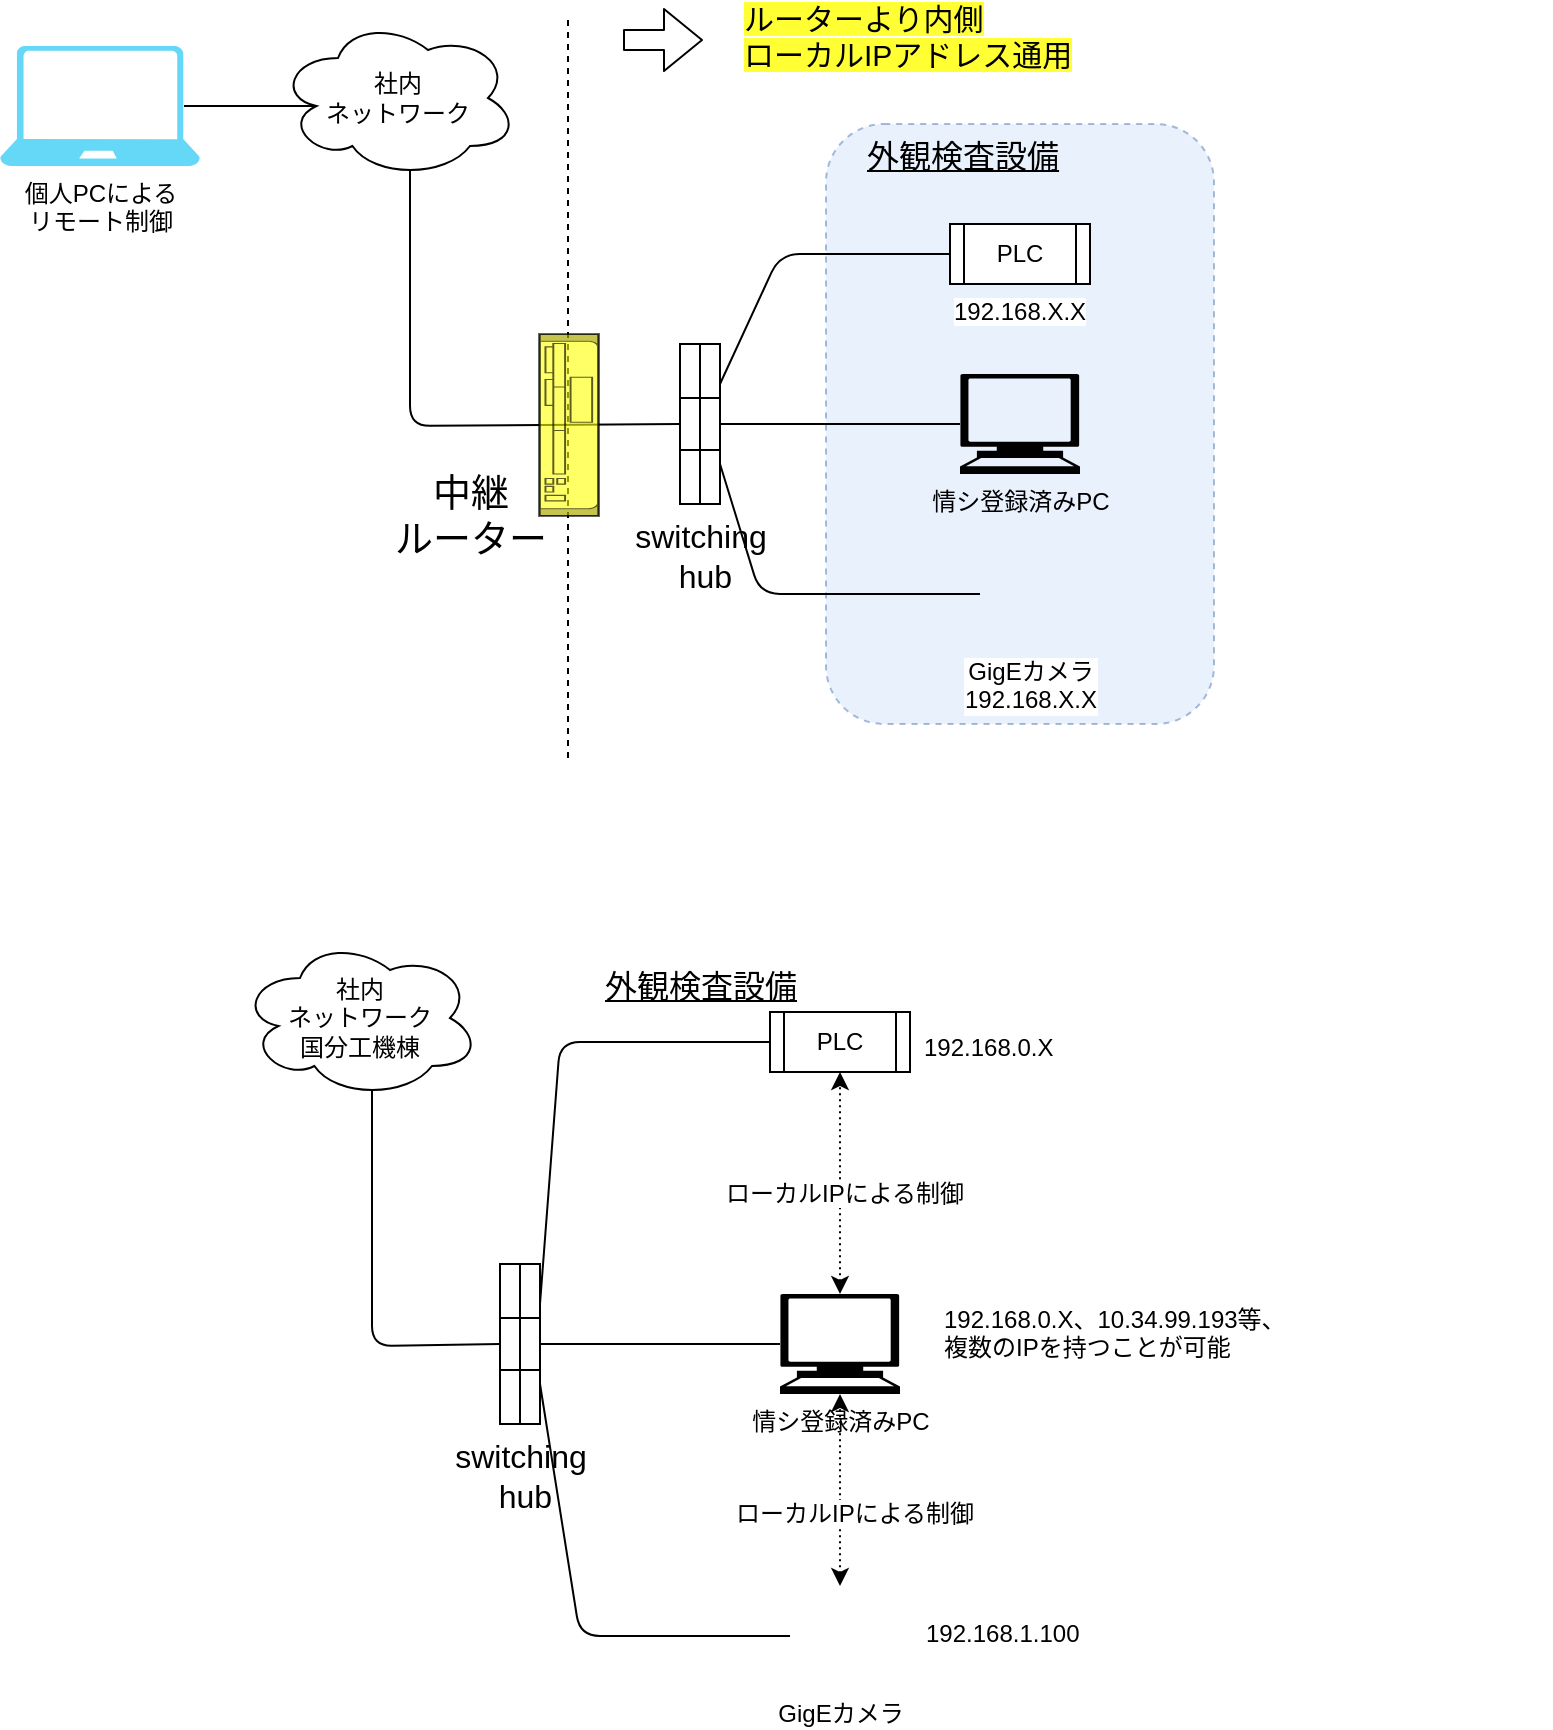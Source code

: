 <mxfile version="14.4.3" type="github">
  <diagram id="3iffs5BznpFNn3Ydb_YM" name="ページ1">
    <mxGraphModel dx="1038" dy="548" grid="1" gridSize="10" guides="1" tooltips="1" connect="1" arrows="1" fold="1" page="1" pageScale="1" pageWidth="827" pageHeight="1169" math="0" shadow="0">
      <root>
        <mxCell id="0" />
        <mxCell id="1" parent="0" />
        <mxCell id="lqfH3k4cmE6oizjZRTN2-33" value="" style="rounded=1;whiteSpace=wrap;html=1;dashed=1;labelBackgroundColor=none;fillColor=#dae8fc;strokeColor=#6c8ebf;opacity=60;" parent="1" vertex="1">
          <mxGeometry x="513" y="99" width="194" height="300" as="geometry" />
        </mxCell>
        <mxCell id="lqfH3k4cmE6oizjZRTN2-1" value="情シ登録済みPC" style="shape=mxgraph.signs.tech.computer;html=1;pointerEvents=1;fillColor=#000000;strokeColor=none;verticalLabelPosition=bottom;verticalAlign=top;align=center;" parent="1" vertex="1">
          <mxGeometry x="580" y="224" width="60" height="50" as="geometry" />
        </mxCell>
        <mxCell id="lqfH3k4cmE6oizjZRTN2-2" value="社内&lt;br&gt;ネットワーク" style="ellipse;shape=cloud;whiteSpace=wrap;html=1;" parent="1" vertex="1">
          <mxGeometry x="239" y="46" width="120" height="80" as="geometry" />
        </mxCell>
        <mxCell id="lqfH3k4cmE6oizjZRTN2-5" value="" style="shape=process;whiteSpace=wrap;html=1;backgroundOutline=1;size=0.333;rotation=90;fillColor=#FFFFFF;" parent="1" vertex="1">
          <mxGeometry x="410" y="239" width="80" height="20" as="geometry" />
        </mxCell>
        <mxCell id="lqfH3k4cmE6oizjZRTN2-10" value="GigEカメラ&lt;br&gt;192.168.X.X" style="shape=image;html=1;verticalAlign=top;verticalLabelPosition=bottom;labelBackgroundColor=#ffffff;imageAspect=0;aspect=fixed;image=https://cdn2.iconfinder.com/data/icons/ios-7-icons/50/video_camera-128.png" parent="1" vertex="1">
          <mxGeometry x="590" y="309" width="50" height="50" as="geometry" />
        </mxCell>
        <mxCell id="lqfH3k4cmE6oizjZRTN2-11" value="" style="endArrow=none;html=1;entryX=0;entryY=0.5;entryDx=0;entryDy=0;exitX=0.25;exitY=0;exitDx=0;exitDy=0;" parent="1" source="lqfH3k4cmE6oizjZRTN2-5" target="lqfH3k4cmE6oizjZRTN2-26" edge="1">
          <mxGeometry width="50" height="50" relative="1" as="geometry">
            <mxPoint x="360" y="379" as="sourcePoint" />
            <mxPoint x="580" y="155" as="targetPoint" />
            <Array as="points">
              <mxPoint x="490" y="164" />
            </Array>
          </mxGeometry>
        </mxCell>
        <mxCell id="lqfH3k4cmE6oizjZRTN2-12" value="" style="endArrow=none;html=1;entryX=0;entryY=0.5;entryDx=0;entryDy=0;exitX=0.75;exitY=0;exitDx=0;exitDy=0;" parent="1" source="lqfH3k4cmE6oizjZRTN2-5" target="lqfH3k4cmE6oizjZRTN2-10" edge="1">
          <mxGeometry width="50" height="50" relative="1" as="geometry">
            <mxPoint x="470" y="239" as="sourcePoint" />
            <mxPoint x="565" y="164" as="targetPoint" />
            <Array as="points">
              <mxPoint x="480" y="334" />
            </Array>
          </mxGeometry>
        </mxCell>
        <mxCell id="lqfH3k4cmE6oizjZRTN2-15" value="" style="endArrow=none;html=1;entryX=0;entryY=0.5;entryDx=0;entryDy=0;entryPerimeter=0;exitX=0.5;exitY=0;exitDx=0;exitDy=0;" parent="1" source="lqfH3k4cmE6oizjZRTN2-5" target="lqfH3k4cmE6oizjZRTN2-1" edge="1">
          <mxGeometry width="50" height="50" relative="1" as="geometry">
            <mxPoint x="360" y="379" as="sourcePoint" />
            <mxPoint x="410" y="329" as="targetPoint" />
          </mxGeometry>
        </mxCell>
        <mxCell id="lqfH3k4cmE6oizjZRTN2-17" value="" style="endArrow=none;html=1;entryX=0.55;entryY=0.95;entryDx=0;entryDy=0;exitX=0.5;exitY=1;exitDx=0;exitDy=0;entryPerimeter=0;" parent="1" source="lqfH3k4cmE6oizjZRTN2-5" target="lqfH3k4cmE6oizjZRTN2-2" edge="1">
          <mxGeometry width="50" height="50" relative="1" as="geometry">
            <mxPoint x="422" y="240" as="sourcePoint" />
            <mxPoint x="542" y="165" as="targetPoint" />
            <Array as="points">
              <mxPoint x="305" y="250" />
            </Array>
          </mxGeometry>
        </mxCell>
        <mxCell id="lqfH3k4cmE6oizjZRTN2-18" value="" style="endArrow=none;html=1;entryX=0;entryY=0.5;entryDx=0;entryDy=0;exitX=1;exitY=0.5;exitDx=0;exitDy=0;" parent="1" source="lqfH3k4cmE6oizjZRTN2-5" target="lqfH3k4cmE6oizjZRTN2-5" edge="1">
          <mxGeometry width="50" height="50" relative="1" as="geometry">
            <mxPoint x="410" y="419" as="sourcePoint" />
            <mxPoint x="460" y="369" as="targetPoint" />
          </mxGeometry>
        </mxCell>
        <mxCell id="lqfH3k4cmE6oizjZRTN2-26" value="PLC" style="shape=process;whiteSpace=wrap;html=1;backgroundOutline=1;" parent="1" vertex="1">
          <mxGeometry x="575" y="149" width="70" height="30" as="geometry" />
        </mxCell>
        <mxCell id="lqfH3k4cmE6oizjZRTN2-28" value="&lt;span style=&quot;color: rgb(0 , 0 , 0) ; font-family: &amp;#34;helvetica&amp;#34; ; font-size: 12px ; font-style: normal ; font-weight: 400 ; letter-spacing: normal ; text-align: center ; text-indent: 0px ; text-transform: none ; word-spacing: 0px ; background-color: rgb(255 , 255 , 255) ; display: inline ; float: none&quot;&gt;192.168.X.X&lt;/span&gt;" style="text;whiteSpace=wrap;html=1;" parent="1" vertex="1">
          <mxGeometry x="575" y="179" width="90" height="20" as="geometry" />
        </mxCell>
        <mxCell id="lqfH3k4cmE6oizjZRTN2-29" value="&lt;font style=&quot;font-size: 19px&quot;&gt;中継&lt;br&gt;ルーター&lt;/font&gt;" style="text;html=1;align=center;verticalAlign=middle;resizable=0;points=[];autosize=1;" parent="1" vertex="1">
          <mxGeometry x="290" y="274.5" width="90" height="40" as="geometry" />
        </mxCell>
        <mxCell id="lqfH3k4cmE6oizjZRTN2-31" value="" style="shape=flexArrow;endArrow=classic;html=1;" parent="1" edge="1">
          <mxGeometry width="50" height="50" relative="1" as="geometry">
            <mxPoint x="411.5" y="57" as="sourcePoint" />
            <mxPoint x="451.5" y="57" as="targetPoint" />
          </mxGeometry>
        </mxCell>
        <mxCell id="lqfH3k4cmE6oizjZRTN2-32" value="&lt;font style=&quot;font-size: 15px&quot;&gt;&lt;span style=&quot;background-color: rgb(255 , 255 , 51)&quot;&gt;ルーターより内側&lt;br&gt;ローカルIPアドレス通用&lt;/span&gt;&lt;br&gt;&lt;/font&gt;" style="text;html=1;align=left;verticalAlign=middle;resizable=0;points=[];autosize=1;" parent="1" vertex="1">
          <mxGeometry x="470" y="40" width="180" height="30" as="geometry" />
        </mxCell>
        <mxCell id="lqfH3k4cmE6oizjZRTN2-36" style="edgeStyle=orthogonalEdgeStyle;rounded=0;orthogonalLoop=1;jettySize=auto;html=1;exitX=0.5;exitY=1;exitDx=0;exitDy=0;" parent="1" source="lqfH3k4cmE6oizjZRTN2-33" target="lqfH3k4cmE6oizjZRTN2-33" edge="1">
          <mxGeometry relative="1" as="geometry" />
        </mxCell>
        <mxCell id="lqfH3k4cmE6oizjZRTN2-37" value="&lt;font style=&quot;font-size: 16px&quot;&gt;&lt;u&gt;外観検査設備&lt;/u&gt;&lt;/font&gt;" style="text;html=1;align=center;verticalAlign=middle;resizable=0;points=[];autosize=1;" parent="1" vertex="1">
          <mxGeometry x="526" y="105" width="110" height="20" as="geometry" />
        </mxCell>
        <mxCell id="lqfH3k4cmE6oizjZRTN2-39" value="個人PCによる&lt;br&gt;リモート制御" style="verticalLabelPosition=bottom;html=1;verticalAlign=top;align=center;strokeColor=none;fillColor=#00BEF2;shape=mxgraph.azure.laptop;pointerEvents=1;dashed=1;labelBackgroundColor=none;opacity=60;" parent="1" vertex="1">
          <mxGeometry x="100" y="60" width="100" height="60" as="geometry" />
        </mxCell>
        <mxCell id="lqfH3k4cmE6oizjZRTN2-40" value="" style="endArrow=none;html=1;entryX=0.92;entryY=0.5;entryDx=0;entryDy=0;entryPerimeter=0;exitX=0.16;exitY=0.55;exitDx=0;exitDy=0;exitPerimeter=0;" parent="1" source="lqfH3k4cmE6oizjZRTN2-2" target="lqfH3k4cmE6oizjZRTN2-39" edge="1">
          <mxGeometry width="50" height="50" relative="1" as="geometry">
            <mxPoint x="469" y="180" as="sourcePoint" />
            <mxPoint x="519" y="130" as="targetPoint" />
          </mxGeometry>
        </mxCell>
        <mxCell id="lqfH3k4cmE6oizjZRTN2-30" value="" style="endArrow=none;dashed=1;html=1;" parent="1" edge="1">
          <mxGeometry width="50" height="50" relative="1" as="geometry">
            <mxPoint x="384" y="416" as="sourcePoint" />
            <mxPoint x="384" y="46" as="targetPoint" />
          </mxGeometry>
        </mxCell>
        <mxCell id="lqfH3k4cmE6oizjZRTN2-48" value="&lt;span style=&quot;font-size: 16px&quot;&gt;switching&lt;br&gt;&amp;nbsp;hub&lt;/span&gt;" style="text;html=1;align=center;verticalAlign=middle;resizable=0;points=[];autosize=1;" parent="1" vertex="1">
          <mxGeometry x="410" y="300" width="80" height="30" as="geometry" />
        </mxCell>
        <mxCell id="lqfH3k4cmE6oizjZRTN2-50" value="" style="shape=mxgraph.rack.cisco.cisco_1941_series_integrated_services_router;html=1;labelPosition=right;align=left;spacingLeft=15;dashed=0;shadow=0;labelBackgroundColor=none;opacity=60;rotation=90;fillColor=#FFFF00;" parent="1" vertex="1">
          <mxGeometry x="339" y="234.5" width="91" height="30" as="geometry" />
        </mxCell>
        <mxCell id="lqfH3k4cmE6oizjZRTN2-53" value="情シ登録済みPC" style="shape=mxgraph.signs.tech.computer;html=1;pointerEvents=1;fillColor=#000000;strokeColor=none;verticalLabelPosition=bottom;verticalAlign=top;align=center;" parent="1" vertex="1">
          <mxGeometry x="490" y="684" width="60" height="50" as="geometry" />
        </mxCell>
        <mxCell id="lqfH3k4cmE6oizjZRTN2-54" value="社内&lt;br&gt;ネットワーク&lt;br&gt;国分工機棟" style="ellipse;shape=cloud;whiteSpace=wrap;html=1;" parent="1" vertex="1">
          <mxGeometry x="220" y="506" width="120" height="80" as="geometry" />
        </mxCell>
        <mxCell id="lqfH3k4cmE6oizjZRTN2-55" value="" style="shape=process;whiteSpace=wrap;html=1;backgroundOutline=1;size=0.333;rotation=90;fillColor=#FFFFFF;" parent="1" vertex="1">
          <mxGeometry x="320" y="699" width="80" height="20" as="geometry" />
        </mxCell>
        <mxCell id="lqfH3k4cmE6oizjZRTN2-56" value="GigEカメラ" style="shape=image;html=1;verticalAlign=top;verticalLabelPosition=bottom;labelBackgroundColor=#ffffff;imageAspect=0;aspect=fixed;image=https://cdn2.iconfinder.com/data/icons/ios-7-icons/50/video_camera-128.png" parent="1" vertex="1">
          <mxGeometry x="495" y="830" width="50" height="50" as="geometry" />
        </mxCell>
        <mxCell id="lqfH3k4cmE6oizjZRTN2-57" value="" style="endArrow=none;html=1;entryX=0;entryY=0.5;entryDx=0;entryDy=0;exitX=0.25;exitY=0;exitDx=0;exitDy=0;" parent="1" source="lqfH3k4cmE6oizjZRTN2-55" target="lqfH3k4cmE6oizjZRTN2-62" edge="1">
          <mxGeometry width="50" height="50" relative="1" as="geometry">
            <mxPoint x="270" y="839" as="sourcePoint" />
            <mxPoint x="490" y="615" as="targetPoint" />
            <Array as="points">
              <mxPoint x="380" y="558" />
            </Array>
          </mxGeometry>
        </mxCell>
        <mxCell id="lqfH3k4cmE6oizjZRTN2-58" value="" style="endArrow=none;html=1;entryX=0;entryY=0.5;entryDx=0;entryDy=0;exitX=0.75;exitY=0;exitDx=0;exitDy=0;" parent="1" source="lqfH3k4cmE6oizjZRTN2-55" target="lqfH3k4cmE6oizjZRTN2-56" edge="1">
          <mxGeometry width="50" height="50" relative="1" as="geometry">
            <mxPoint x="380" y="699" as="sourcePoint" />
            <mxPoint x="475" y="624" as="targetPoint" />
            <Array as="points">
              <mxPoint x="390" y="855" />
            </Array>
          </mxGeometry>
        </mxCell>
        <mxCell id="lqfH3k4cmE6oizjZRTN2-59" value="" style="endArrow=none;html=1;entryX=0;entryY=0.5;entryDx=0;entryDy=0;entryPerimeter=0;exitX=0.5;exitY=0;exitDx=0;exitDy=0;" parent="1" source="lqfH3k4cmE6oizjZRTN2-55" target="lqfH3k4cmE6oizjZRTN2-53" edge="1">
          <mxGeometry width="50" height="50" relative="1" as="geometry">
            <mxPoint x="270" y="839" as="sourcePoint" />
            <mxPoint x="320" y="789" as="targetPoint" />
          </mxGeometry>
        </mxCell>
        <mxCell id="lqfH3k4cmE6oizjZRTN2-60" value="" style="endArrow=none;html=1;entryX=0.55;entryY=0.95;entryDx=0;entryDy=0;exitX=0.5;exitY=1;exitDx=0;exitDy=0;entryPerimeter=0;" parent="1" source="lqfH3k4cmE6oizjZRTN2-55" target="lqfH3k4cmE6oizjZRTN2-54" edge="1">
          <mxGeometry width="50" height="50" relative="1" as="geometry">
            <mxPoint x="403" y="700" as="sourcePoint" />
            <mxPoint x="523" y="625" as="targetPoint" />
            <Array as="points">
              <mxPoint x="286" y="710" />
            </Array>
          </mxGeometry>
        </mxCell>
        <mxCell id="lqfH3k4cmE6oizjZRTN2-61" value="" style="endArrow=none;html=1;entryX=0;entryY=0.5;entryDx=0;entryDy=0;exitX=1;exitY=0.5;exitDx=0;exitDy=0;" parent="1" source="lqfH3k4cmE6oizjZRTN2-55" target="lqfH3k4cmE6oizjZRTN2-55" edge="1">
          <mxGeometry width="50" height="50" relative="1" as="geometry">
            <mxPoint x="320" y="879" as="sourcePoint" />
            <mxPoint x="370" y="829" as="targetPoint" />
          </mxGeometry>
        </mxCell>
        <mxCell id="lqfH3k4cmE6oizjZRTN2-62" value="PLC" style="shape=process;whiteSpace=wrap;html=1;backgroundOutline=1;" parent="1" vertex="1">
          <mxGeometry x="485" y="543" width="70" height="30" as="geometry" />
        </mxCell>
        <mxCell id="lqfH3k4cmE6oizjZRTN2-63" value="&lt;span style=&quot;color: rgb(0 , 0 , 0) ; font-family: &amp;#34;helvetica&amp;#34; ; font-size: 12px ; font-style: normal ; font-weight: 400 ; letter-spacing: normal ; text-align: center ; text-indent: 0px ; text-transform: none ; word-spacing: 0px ; background-color: rgb(255 , 255 , 255) ; display: inline ; float: none&quot;&gt;192.168.0.X&lt;/span&gt;" style="text;whiteSpace=wrap;html=1;" parent="1" vertex="1">
          <mxGeometry x="560" y="547" width="90" height="20" as="geometry" />
        </mxCell>
        <mxCell id="lqfH3k4cmE6oizjZRTN2-67" style="edgeStyle=orthogonalEdgeStyle;rounded=0;orthogonalLoop=1;jettySize=auto;html=1;exitX=0.5;exitY=1;exitDx=0;exitDy=0;" parent="1" edge="1">
          <mxGeometry relative="1" as="geometry">
            <mxPoint x="867" y="790" as="sourcePoint" />
            <mxPoint x="867" y="790" as="targetPoint" />
          </mxGeometry>
        </mxCell>
        <mxCell id="lqfH3k4cmE6oizjZRTN2-68" value="&lt;font style=&quot;font-size: 16px&quot;&gt;&lt;u&gt;外観検査設備&lt;/u&gt;&lt;/font&gt;" style="text;html=1;align=center;verticalAlign=middle;resizable=0;points=[];autosize=1;" parent="1" vertex="1">
          <mxGeometry x="395" y="520" width="110" height="20" as="geometry" />
        </mxCell>
        <mxCell id="lqfH3k4cmE6oizjZRTN2-72" value="&lt;span style=&quot;font-size: 16px&quot;&gt;switching&lt;br&gt;&amp;nbsp;hub&lt;/span&gt;" style="text;html=1;align=center;verticalAlign=middle;resizable=0;points=[];autosize=1;" parent="1" vertex="1">
          <mxGeometry x="320" y="760" width="80" height="30" as="geometry" />
        </mxCell>
        <mxCell id="6pgWcbdeJ26XNyQjYSvJ-2" value="&lt;span style=&quot;color: rgb(0 , 0 , 0) ; font-family: &amp;#34;helvetica&amp;#34; ; font-size: 12px ; font-style: normal ; font-weight: 400 ; letter-spacing: normal ; text-align: center ; text-indent: 0px ; text-transform: none ; word-spacing: 0px ; background-color: rgb(255 , 255 , 255) ; display: inline ; float: none&quot;&gt;192.168.0.X、10.34.99.193等、複数のIPを持つことが可能&lt;br&gt;&lt;/span&gt;" style="text;whiteSpace=wrap;html=1;" vertex="1" parent="1">
          <mxGeometry x="570" y="683" width="184" height="36" as="geometry" />
        </mxCell>
        <mxCell id="6pgWcbdeJ26XNyQjYSvJ-3" value="" style="endArrow=classic;startArrow=classic;html=1;exitX=0.5;exitY=0;exitDx=0;exitDy=0;entryX=0.5;entryY=1;entryDx=0;entryDy=0;entryPerimeter=0;dashed=1;dashPattern=1 2;" edge="1" parent="1" source="lqfH3k4cmE6oizjZRTN2-56" target="lqfH3k4cmE6oizjZRTN2-53">
          <mxGeometry width="50" height="50" relative="1" as="geometry">
            <mxPoint x="390" y="810" as="sourcePoint" />
            <mxPoint x="440" y="760" as="targetPoint" />
          </mxGeometry>
        </mxCell>
        <mxCell id="6pgWcbdeJ26XNyQjYSvJ-4" value="" style="endArrow=classic;startArrow=classic;html=1;exitX=0.5;exitY=0;exitDx=0;exitDy=0;dashed=1;dashPattern=1 2;exitPerimeter=0;entryX=0.5;entryY=1;entryDx=0;entryDy=0;" edge="1" parent="1" source="lqfH3k4cmE6oizjZRTN2-53" target="lqfH3k4cmE6oizjZRTN2-62">
          <mxGeometry width="50" height="50" relative="1" as="geometry">
            <mxPoint x="530" y="840" as="sourcePoint" />
            <mxPoint x="525" y="610" as="targetPoint" />
          </mxGeometry>
        </mxCell>
        <mxCell id="6pgWcbdeJ26XNyQjYSvJ-5" value="&lt;span style=&quot;color: rgb(0 , 0 , 0) ; font-family: &amp;#34;helvetica&amp;#34; ; font-size: 12px ; font-style: normal ; font-weight: 400 ; letter-spacing: normal ; text-align: center ; text-indent: 0px ; text-transform: none ; word-spacing: 0px ; background-color: rgb(255 , 255 , 255) ; display: inline ; float: none&quot;&gt;ローカルIPによる制御&lt;br&gt;&lt;/span&gt;" style="text;whiteSpace=wrap;html=1;" vertex="1" parent="1">
          <mxGeometry x="461" y="620" width="184" height="36" as="geometry" />
        </mxCell>
        <mxCell id="6pgWcbdeJ26XNyQjYSvJ-6" value="&lt;span style=&quot;color: rgb(0 , 0 , 0) ; font-family: &amp;#34;helvetica&amp;#34; ; font-size: 12px ; font-style: normal ; font-weight: 400 ; letter-spacing: normal ; text-align: center ; text-indent: 0px ; text-transform: none ; word-spacing: 0px ; background-color: rgb(255 , 255 , 255) ; display: inline ; float: none&quot;&gt;ローカルIPによる制御&lt;br&gt;&lt;/span&gt;" style="text;whiteSpace=wrap;html=1;" vertex="1" parent="1">
          <mxGeometry x="466" y="780" width="184" height="36" as="geometry" />
        </mxCell>
        <mxCell id="6pgWcbdeJ26XNyQjYSvJ-9" value="&lt;span style=&quot;color: rgb(0, 0, 0); font-family: helvetica; font-size: 12px; font-style: normal; font-weight: 400; letter-spacing: normal; text-align: center; text-indent: 0px; text-transform: none; word-spacing: 0px; background-color: rgb(255, 255, 255); display: inline; float: none;&quot;&gt;192.168.1.100&lt;/span&gt;" style="text;whiteSpace=wrap;html=1;" vertex="1" parent="1">
          <mxGeometry x="561" y="840" width="100" height="30" as="geometry" />
        </mxCell>
      </root>
    </mxGraphModel>
  </diagram>
</mxfile>

